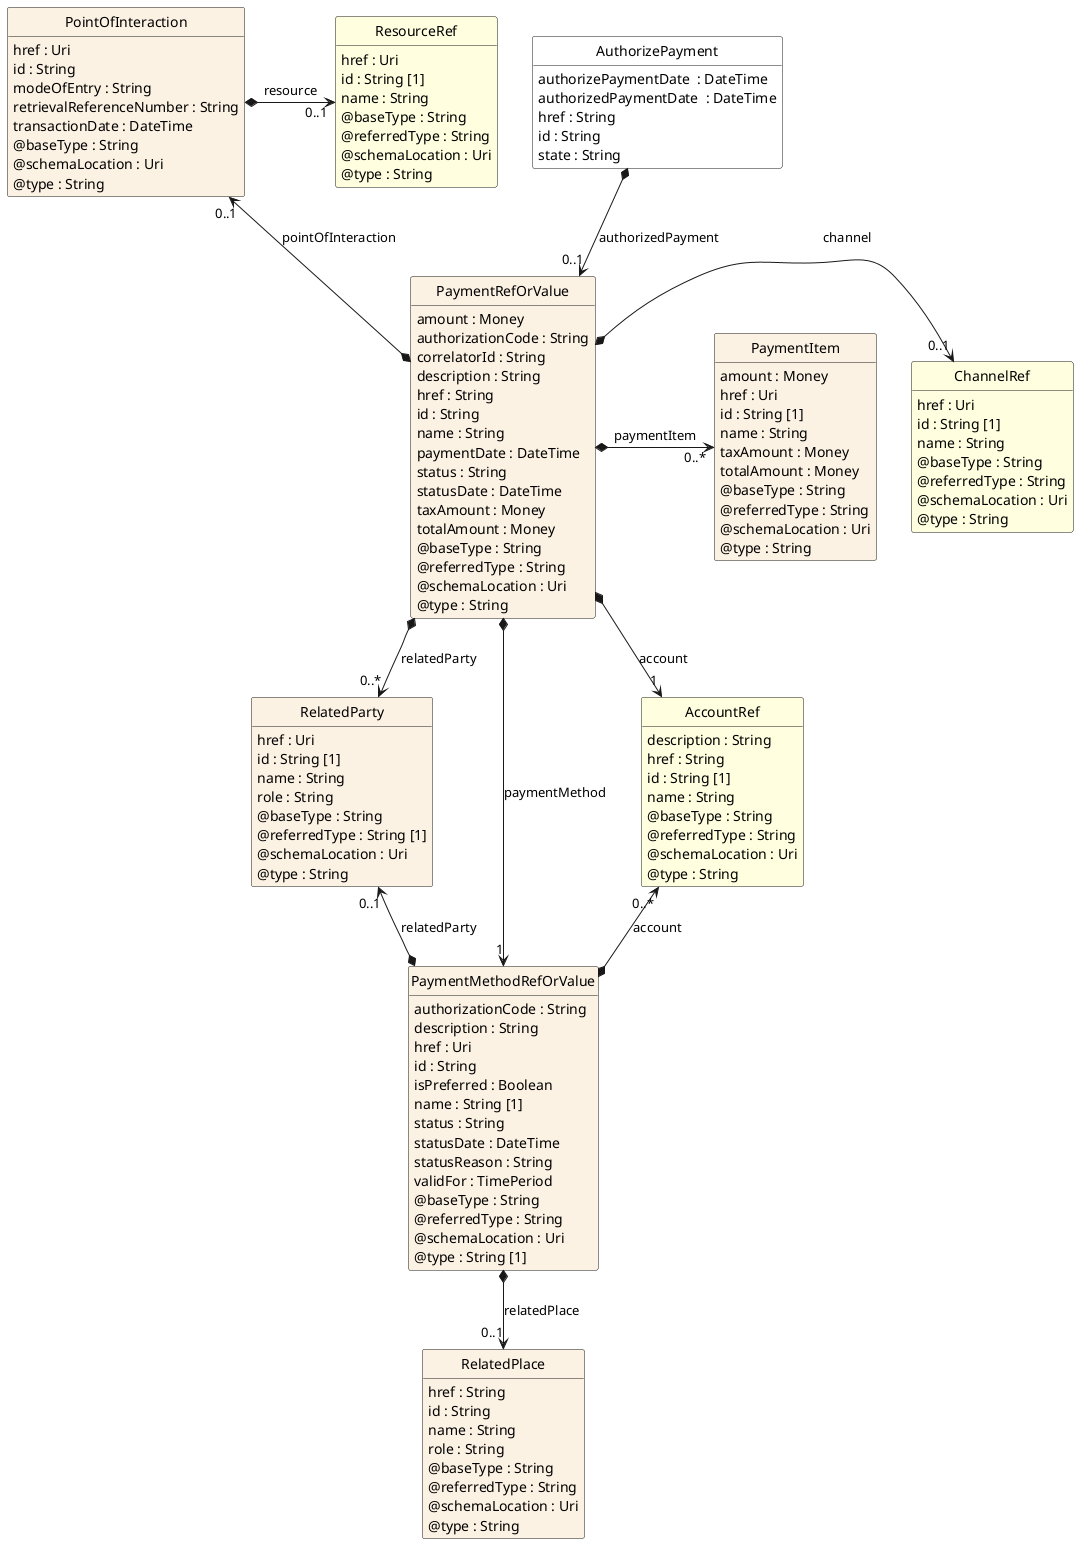 @startuml
hide circle
hide methods
hide stereotype
show <<Enumeration>> stereotype
skinparam class {
   BackgroundColor<<Enumeration>> #E6F5F7
   BackgroundColor<<Ref>> #FFFFE0
   BackgroundColor<<Pivot>> #FFFFFFF
   BackgroundColor<<SimpleType>> #E2F0DA
   BackgroundColor #FCF2E3
}

class AuthorizePayment <<Pivot>> {
    authorizePaymentDate  : DateTime
    authorizedPaymentDate  : DateTime
    href : String
    id : String
    state : String
}

class PaymentRefOrValue  {
    amount : Money
    authorizationCode : String
    correlatorId : String
    description : String
    href : String
    id : String
    name : String
    paymentDate : DateTime
    status : String
    statusDate : DateTime
    taxAmount : Money
    totalAmount : Money
    @baseType : String
    @referredType : String
    @schemaLocation : Uri
    @type : String
}

class ChannelRef  <<Ref>> {
    href : Uri
    id : String [1]
    name : String
    @baseType : String
    @referredType : String
    @schemaLocation : Uri
    @type : String
}

class PointOfInteraction  {
    href : Uri
    id : String
    modeOfEntry : String
    retrievalReferenceNumber : String
    transactionDate : DateTime
    @baseType : String
    @schemaLocation : Uri
    @type : String
}

class ResourceRef  <<Ref>> {
    href : Uri
    id : String [1]
    name : String
    @baseType : String
    @referredType : String
    @schemaLocation : Uri
    @type : String
}

class RelatedParty  {
    href : Uri
    id : String [1]
    name : String
    role : String
    @baseType : String
    @referredType : String [1]
    @schemaLocation : Uri
    @type : String
}

class PaymentItem  {
    amount : Money
    href : Uri
    id : String [1]
    name : String
    taxAmount : Money
    totalAmount : Money
    @baseType : String
    @referredType : String
    @schemaLocation : Uri
    @type : String
}

class PaymentMethodRefOrValue  {
    authorizationCode : String
    description : String
    href : Uri
    id : String
    isPreferred : Boolean
    name : String [1]
    status : String
    statusDate : DateTime
    statusReason : String
    validFor : TimePeriod
    @baseType : String
    @referredType : String
    @schemaLocation : Uri
    @type : String [1]
}

class RelatedPlace  {
    href : String
    id : String
    name : String
    role : String
    @baseType : String
    @referredType : String
    @schemaLocation : Uri
    @type : String
}

class AccountRef  <<Ref>> {
    description : String
    href : String
    id : String [1]
    name : String
    @baseType : String
    @referredType : String
    @schemaLocation : Uri
    @type : String
}

AuthorizePayment *-->  "0..1" PaymentRefOrValue : authorizedPayment 

PaymentRefOrValue *-->  "1" AccountRef : account

PaymentRefOrValue *-->  "0..*" RelatedParty : relatedParty

PaymentRefOrValue *-->  "1" PaymentMethodRefOrValue : paymentMethod

AccountRef "0..*" <--* PaymentMethodRefOrValue : account

RelatedParty "0..1" <--* PaymentMethodRefOrValue : relatedParty

ChannelRef "0..1" <-left-* PaymentRefOrValue : channel

PaymentRefOrValue *-right-> "0..*" PaymentItem : paymentItem

PointOfInteraction "0..1" <--* PaymentRefOrValue : pointOfInteraction

PaymentMethodRefOrValue *-->  "0..1" RelatedPlace : relatedPlace

PointOfInteraction *-right-> "0..1" ResourceRef : resource

@enduml